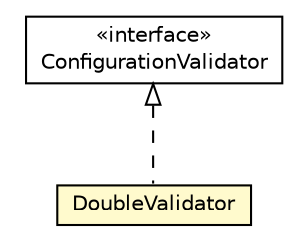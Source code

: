 #!/usr/local/bin/dot
#
# Class diagram 
# Generated by UMLGraph version R5_6-24-gf6e263 (http://www.umlgraph.org/)
#

digraph G {
	edge [fontname="Helvetica",fontsize=10,labelfontname="Helvetica",labelfontsize=10];
	node [fontname="Helvetica",fontsize=10,shape=plaintext];
	nodesep=0.25;
	ranksep=0.5;
	// org.universAAL.tools.ucc.configuration.model.validators.DoubleValidator
	c3660005 [label=<<table title="org.universAAL.tools.ucc.configuration.model.validators.DoubleValidator" border="0" cellborder="1" cellspacing="0" cellpadding="2" port="p" bgcolor="lemonChiffon" href="./DoubleValidator.html">
		<tr><td><table border="0" cellspacing="0" cellpadding="1">
<tr><td align="center" balign="center"> DoubleValidator </td></tr>
		</table></td></tr>
		</table>>, URL="./DoubleValidator.html", fontname="Helvetica", fontcolor="black", fontsize=10.0];
	// org.universAAL.tools.ucc.configuration.model.interfaces.ConfigurationValidator
	c3660033 [label=<<table title="org.universAAL.tools.ucc.configuration.model.interfaces.ConfigurationValidator" border="0" cellborder="1" cellspacing="0" cellpadding="2" port="p" href="../interfaces/ConfigurationValidator.html">
		<tr><td><table border="0" cellspacing="0" cellpadding="1">
<tr><td align="center" balign="center"> &#171;interface&#187; </td></tr>
<tr><td align="center" balign="center"> ConfigurationValidator </td></tr>
		</table></td></tr>
		</table>>, URL="../interfaces/ConfigurationValidator.html", fontname="Helvetica", fontcolor="black", fontsize=10.0];
	//org.universAAL.tools.ucc.configuration.model.validators.DoubleValidator implements org.universAAL.tools.ucc.configuration.model.interfaces.ConfigurationValidator
	c3660033:p -> c3660005:p [dir=back,arrowtail=empty,style=dashed];
}

